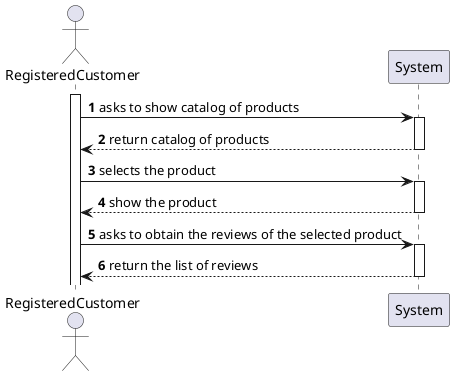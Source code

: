 @startuml
'https://plantuml.com/sequence-diagram

autoactivate on
autonumber

actor "RegisteredCustomer" as RegisteredCustomer
participant "System" as System

activate RegisteredCustomer

RegisteredCustomer -> System: asks to show catalog of products
System --> RegisteredCustomer: return catalog of products
RegisteredCustomer -> System: selects the product
System --> RegisteredCustomer: show the product
RegisteredCustomer -> System: asks to obtain the reviews of the selected product
System --> RegisteredCustomer: return the list of reviews
@enduml
